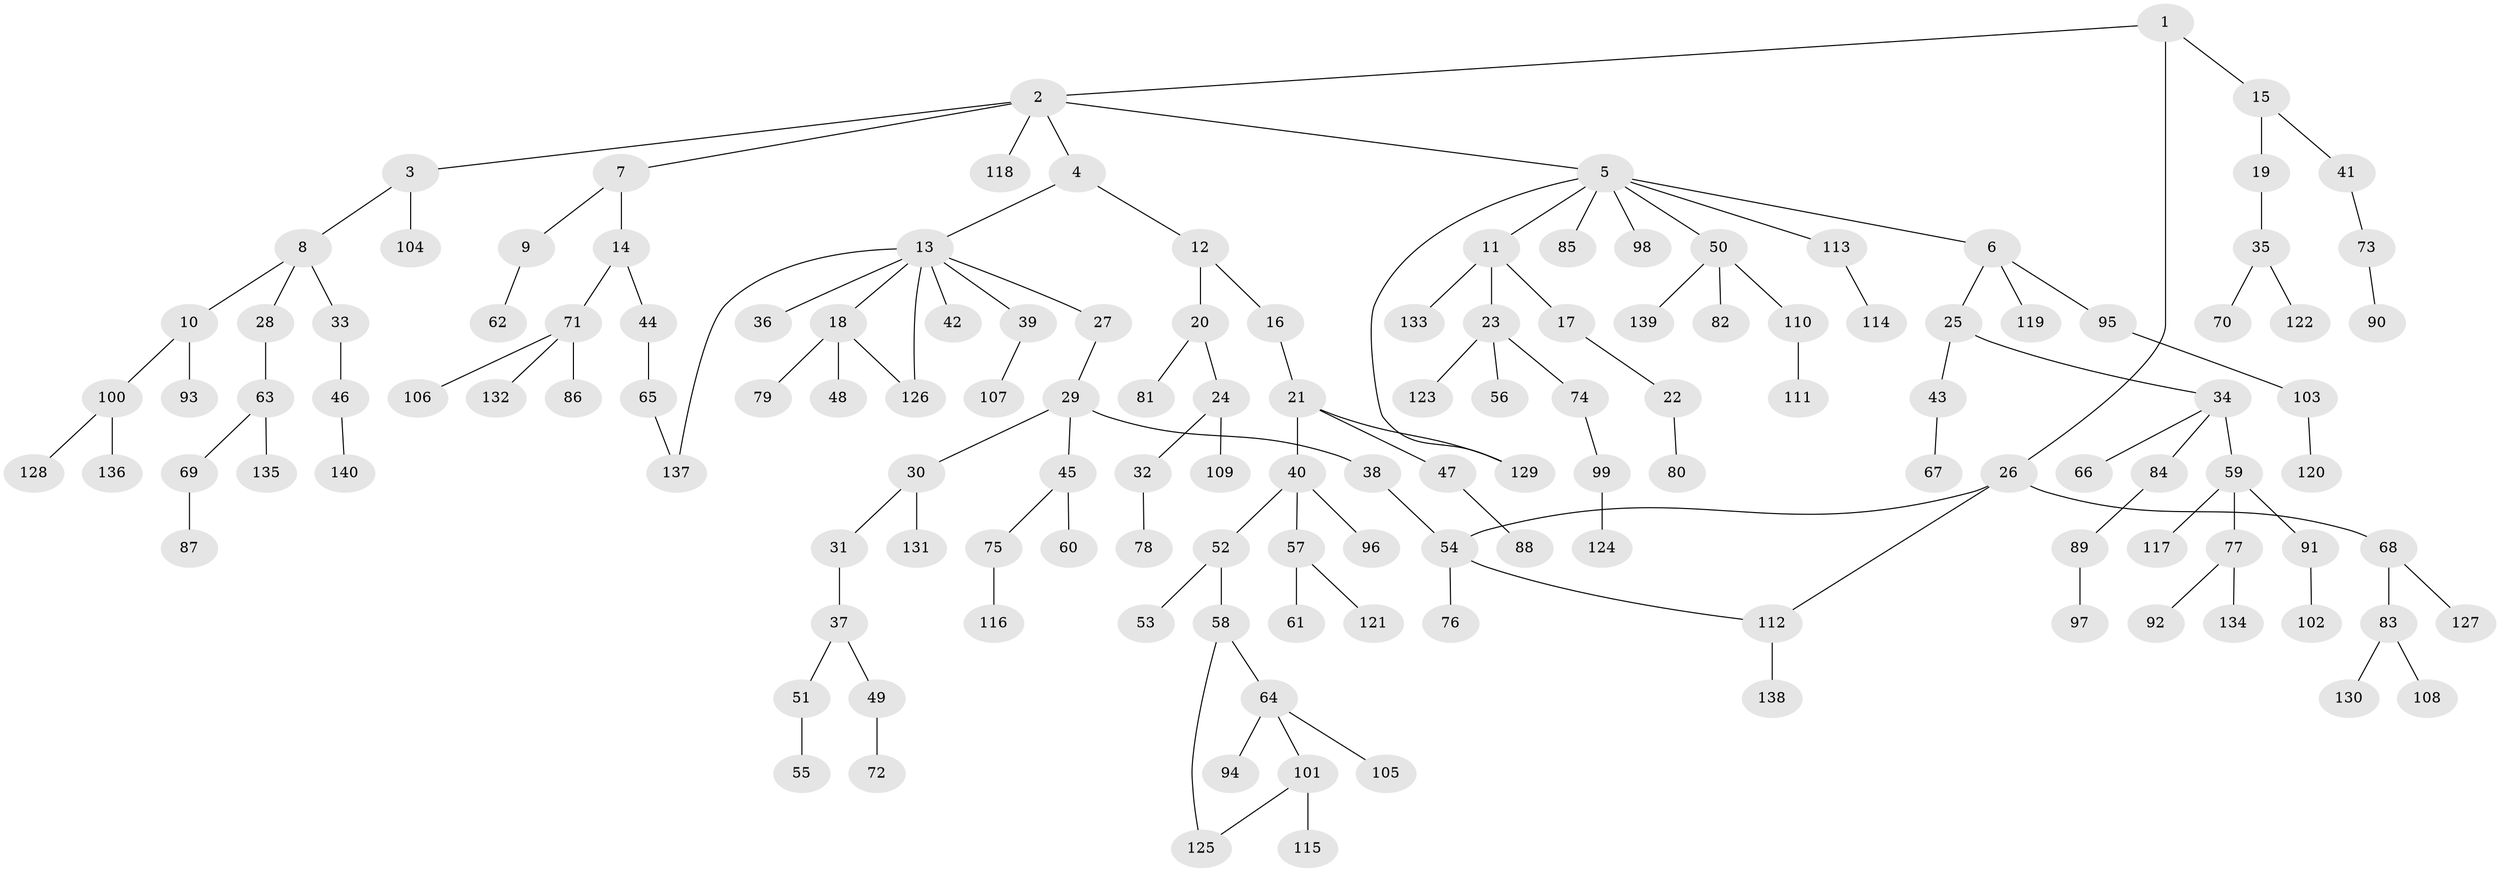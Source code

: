 // coarse degree distribution, {5: 0.05319148936170213, 7: 0.02127659574468085, 4: 0.05319148936170213, 3: 0.11702127659574468, 1: 0.48936170212765956, 6: 0.02127659574468085, 2: 0.24468085106382978}
// Generated by graph-tools (version 1.1) at 2025/23/03/03/25 07:23:35]
// undirected, 140 vertices, 145 edges
graph export_dot {
graph [start="1"]
  node [color=gray90,style=filled];
  1;
  2;
  3;
  4;
  5;
  6;
  7;
  8;
  9;
  10;
  11;
  12;
  13;
  14;
  15;
  16;
  17;
  18;
  19;
  20;
  21;
  22;
  23;
  24;
  25;
  26;
  27;
  28;
  29;
  30;
  31;
  32;
  33;
  34;
  35;
  36;
  37;
  38;
  39;
  40;
  41;
  42;
  43;
  44;
  45;
  46;
  47;
  48;
  49;
  50;
  51;
  52;
  53;
  54;
  55;
  56;
  57;
  58;
  59;
  60;
  61;
  62;
  63;
  64;
  65;
  66;
  67;
  68;
  69;
  70;
  71;
  72;
  73;
  74;
  75;
  76;
  77;
  78;
  79;
  80;
  81;
  82;
  83;
  84;
  85;
  86;
  87;
  88;
  89;
  90;
  91;
  92;
  93;
  94;
  95;
  96;
  97;
  98;
  99;
  100;
  101;
  102;
  103;
  104;
  105;
  106;
  107;
  108;
  109;
  110;
  111;
  112;
  113;
  114;
  115;
  116;
  117;
  118;
  119;
  120;
  121;
  122;
  123;
  124;
  125;
  126;
  127;
  128;
  129;
  130;
  131;
  132;
  133;
  134;
  135;
  136;
  137;
  138;
  139;
  140;
  1 -- 2;
  1 -- 15;
  1 -- 26;
  2 -- 3;
  2 -- 4;
  2 -- 5;
  2 -- 7;
  2 -- 118;
  3 -- 8;
  3 -- 104;
  4 -- 12;
  4 -- 13;
  5 -- 6;
  5 -- 11;
  5 -- 50;
  5 -- 85;
  5 -- 98;
  5 -- 113;
  5 -- 129;
  6 -- 25;
  6 -- 95;
  6 -- 119;
  7 -- 9;
  7 -- 14;
  8 -- 10;
  8 -- 28;
  8 -- 33;
  9 -- 62;
  10 -- 93;
  10 -- 100;
  11 -- 17;
  11 -- 23;
  11 -- 133;
  12 -- 16;
  12 -- 20;
  13 -- 18;
  13 -- 27;
  13 -- 36;
  13 -- 39;
  13 -- 42;
  13 -- 126;
  13 -- 137;
  14 -- 44;
  14 -- 71;
  15 -- 19;
  15 -- 41;
  16 -- 21;
  17 -- 22;
  18 -- 48;
  18 -- 79;
  18 -- 126;
  19 -- 35;
  20 -- 24;
  20 -- 81;
  21 -- 40;
  21 -- 47;
  21 -- 129;
  22 -- 80;
  23 -- 56;
  23 -- 74;
  23 -- 123;
  24 -- 32;
  24 -- 109;
  25 -- 34;
  25 -- 43;
  26 -- 68;
  26 -- 112;
  26 -- 54;
  27 -- 29;
  28 -- 63;
  29 -- 30;
  29 -- 38;
  29 -- 45;
  30 -- 31;
  30 -- 131;
  31 -- 37;
  32 -- 78;
  33 -- 46;
  34 -- 59;
  34 -- 66;
  34 -- 84;
  35 -- 70;
  35 -- 122;
  37 -- 49;
  37 -- 51;
  38 -- 54;
  39 -- 107;
  40 -- 52;
  40 -- 57;
  40 -- 96;
  41 -- 73;
  43 -- 67;
  44 -- 65;
  45 -- 60;
  45 -- 75;
  46 -- 140;
  47 -- 88;
  49 -- 72;
  50 -- 82;
  50 -- 110;
  50 -- 139;
  51 -- 55;
  52 -- 53;
  52 -- 58;
  54 -- 76;
  54 -- 112;
  57 -- 61;
  57 -- 121;
  58 -- 64;
  58 -- 125;
  59 -- 77;
  59 -- 91;
  59 -- 117;
  63 -- 69;
  63 -- 135;
  64 -- 94;
  64 -- 101;
  64 -- 105;
  65 -- 137;
  68 -- 83;
  68 -- 127;
  69 -- 87;
  71 -- 86;
  71 -- 106;
  71 -- 132;
  73 -- 90;
  74 -- 99;
  75 -- 116;
  77 -- 92;
  77 -- 134;
  83 -- 108;
  83 -- 130;
  84 -- 89;
  89 -- 97;
  91 -- 102;
  95 -- 103;
  99 -- 124;
  100 -- 128;
  100 -- 136;
  101 -- 115;
  101 -- 125;
  103 -- 120;
  110 -- 111;
  112 -- 138;
  113 -- 114;
}

